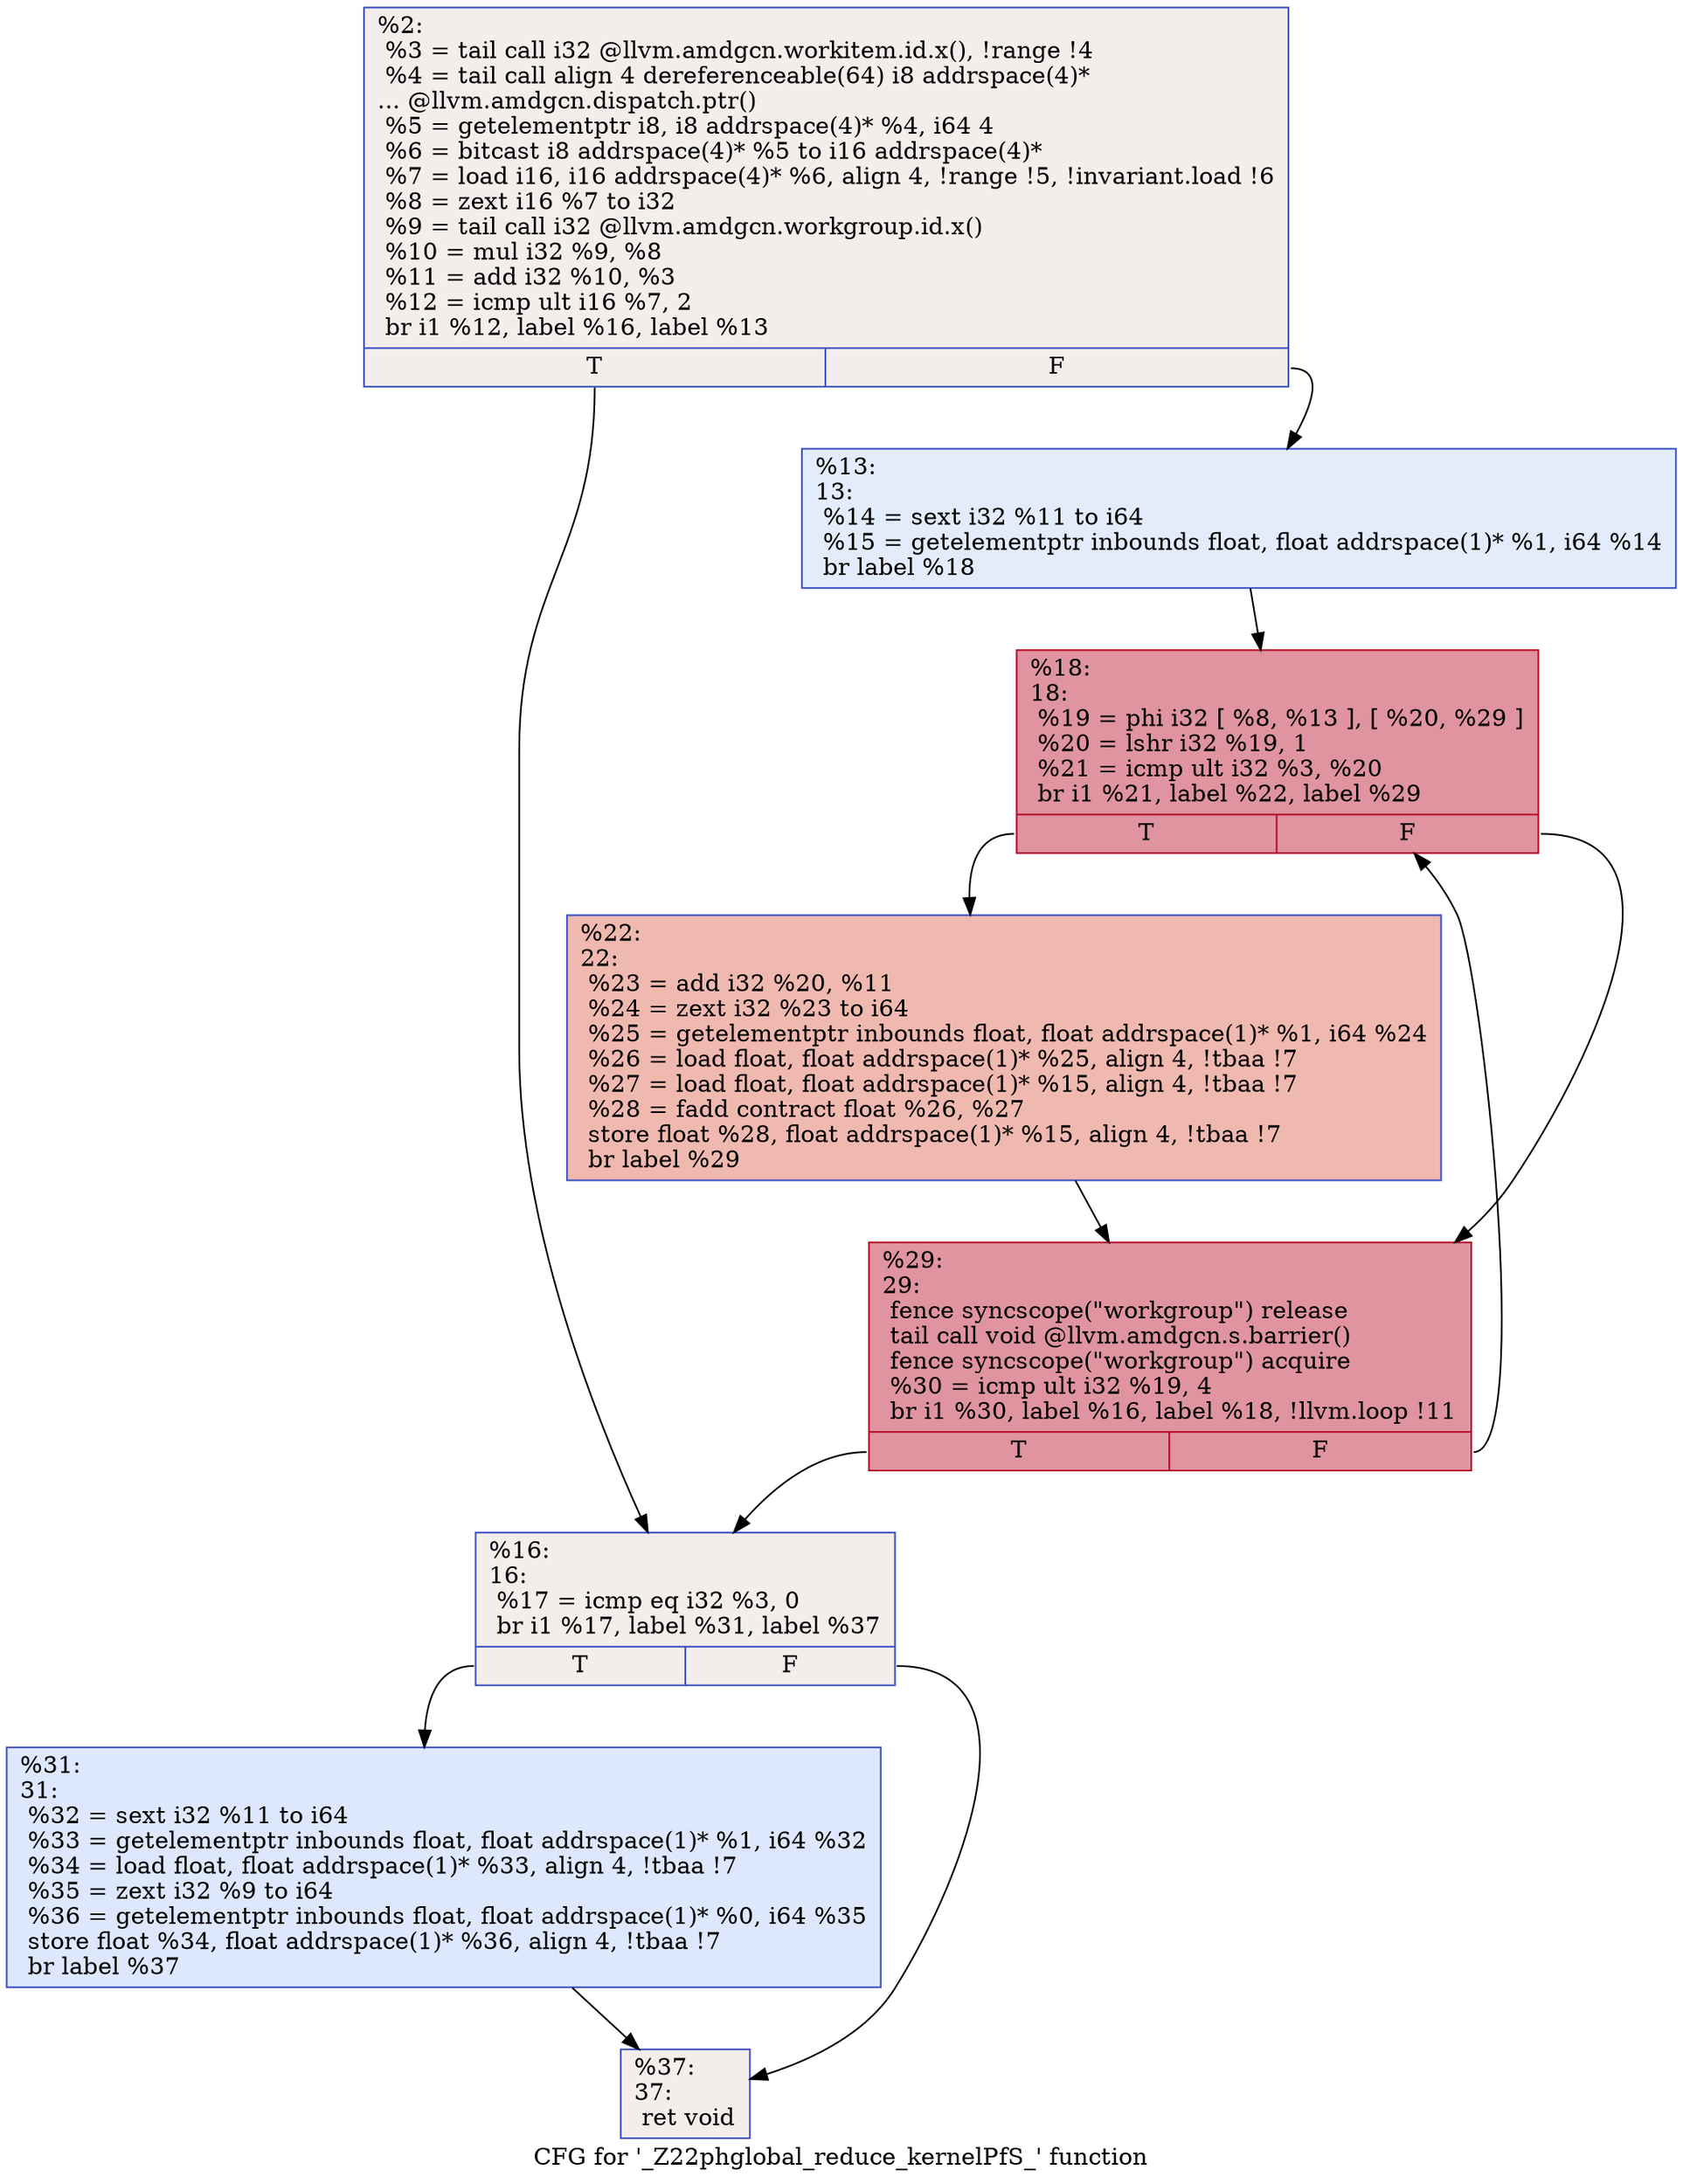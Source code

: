 digraph "CFG for '_Z22phglobal_reduce_kernelPfS_' function" {
	label="CFG for '_Z22phglobal_reduce_kernelPfS_' function";

	Node0x4a86530 [shape=record,color="#3d50c3ff", style=filled, fillcolor="#e3d9d370",label="{%2:\l  %3 = tail call i32 @llvm.amdgcn.workitem.id.x(), !range !4\l  %4 = tail call align 4 dereferenceable(64) i8 addrspace(4)*\l... @llvm.amdgcn.dispatch.ptr()\l  %5 = getelementptr i8, i8 addrspace(4)* %4, i64 4\l  %6 = bitcast i8 addrspace(4)* %5 to i16 addrspace(4)*\l  %7 = load i16, i16 addrspace(4)* %6, align 4, !range !5, !invariant.load !6\l  %8 = zext i16 %7 to i32\l  %9 = tail call i32 @llvm.amdgcn.workgroup.id.x()\l  %10 = mul i32 %9, %8\l  %11 = add i32 %10, %3\l  %12 = icmp ult i16 %7, 2\l  br i1 %12, label %16, label %13\l|{<s0>T|<s1>F}}"];
	Node0x4a86530:s0 -> Node0x4a88430;
	Node0x4a86530:s1 -> Node0x4a884c0;
	Node0x4a884c0 [shape=record,color="#3d50c3ff", style=filled, fillcolor="#bfd3f670",label="{%13:\l13:                                               \l  %14 = sext i32 %11 to i64\l  %15 = getelementptr inbounds float, float addrspace(1)* %1, i64 %14\l  br label %18\l}"];
	Node0x4a884c0 -> Node0x4a88710;
	Node0x4a88430 [shape=record,color="#3d50c3ff", style=filled, fillcolor="#e3d9d370",label="{%16:\l16:                                               \l  %17 = icmp eq i32 %3, 0\l  br i1 %17, label %31, label %37\l|{<s0>T|<s1>F}}"];
	Node0x4a88430:s0 -> Node0x4a88090;
	Node0x4a88430:s1 -> Node0x4a88970;
	Node0x4a88710 [shape=record,color="#b70d28ff", style=filled, fillcolor="#b70d2870",label="{%18:\l18:                                               \l  %19 = phi i32 [ %8, %13 ], [ %20, %29 ]\l  %20 = lshr i32 %19, 1\l  %21 = icmp ult i32 %3, %20\l  br i1 %21, label %22, label %29\l|{<s0>T|<s1>F}}"];
	Node0x4a88710:s0 -> Node0x4a88d70;
	Node0x4a88710:s1 -> Node0x4a88ae0;
	Node0x4a88d70 [shape=record,color="#3d50c3ff", style=filled, fillcolor="#de614d70",label="{%22:\l22:                                               \l  %23 = add i32 %20, %11\l  %24 = zext i32 %23 to i64\l  %25 = getelementptr inbounds float, float addrspace(1)* %1, i64 %24\l  %26 = load float, float addrspace(1)* %25, align 4, !tbaa !7\l  %27 = load float, float addrspace(1)* %15, align 4, !tbaa !7\l  %28 = fadd contract float %26, %27\l  store float %28, float addrspace(1)* %15, align 4, !tbaa !7\l  br label %29\l}"];
	Node0x4a88d70 -> Node0x4a88ae0;
	Node0x4a88ae0 [shape=record,color="#b70d28ff", style=filled, fillcolor="#b70d2870",label="{%29:\l29:                                               \l  fence syncscope(\"workgroup\") release\l  tail call void @llvm.amdgcn.s.barrier()\l  fence syncscope(\"workgroup\") acquire\l  %30 = icmp ult i32 %19, 4\l  br i1 %30, label %16, label %18, !llvm.loop !11\l|{<s0>T|<s1>F}}"];
	Node0x4a88ae0:s0 -> Node0x4a88430;
	Node0x4a88ae0:s1 -> Node0x4a88710;
	Node0x4a88090 [shape=record,color="#3d50c3ff", style=filled, fillcolor="#b2ccfb70",label="{%31:\l31:                                               \l  %32 = sext i32 %11 to i64\l  %33 = getelementptr inbounds float, float addrspace(1)* %1, i64 %32\l  %34 = load float, float addrspace(1)* %33, align 4, !tbaa !7\l  %35 = zext i32 %9 to i64\l  %36 = getelementptr inbounds float, float addrspace(1)* %0, i64 %35\l  store float %34, float addrspace(1)* %36, align 4, !tbaa !7\l  br label %37\l}"];
	Node0x4a88090 -> Node0x4a88970;
	Node0x4a88970 [shape=record,color="#3d50c3ff", style=filled, fillcolor="#e3d9d370",label="{%37:\l37:                                               \l  ret void\l}"];
}
